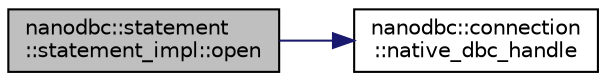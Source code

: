 digraph "nanodbc::statement::statement_impl::open"
{
 // LATEX_PDF_SIZE
  edge [fontname="Helvetica",fontsize="10",labelfontname="Helvetica",labelfontsize="10"];
  node [fontname="Helvetica",fontsize="10",shape=record];
  rankdir="LR";
  Node83 [label="nanodbc::statement\l::statement_impl::open",height=0.2,width=0.4,color="black", fillcolor="grey75", style="filled", fontcolor="black",tooltip=" "];
  Node83 -> Node84 [color="midnightblue",fontsize="10",style="solid",fontname="Helvetica"];
  Node84 [label="nanodbc::connection\l::native_dbc_handle",height=0.2,width=0.4,color="black", fillcolor="white", style="filled",URL="$classnanodbc_1_1connection.html#a4de11a5f93a7bc42092d7be97addea33",tooltip="Returns the native ODBC database connection handle."];
}

